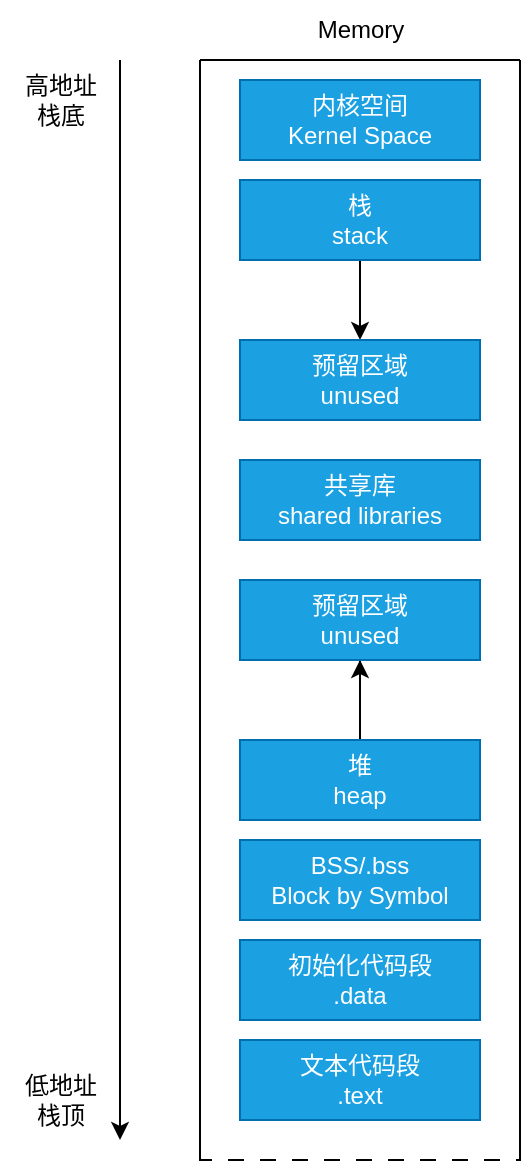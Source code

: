 <mxfile version="23.1.5" type="device">
  <diagram name="第 1 页" id="nckEuoAUcRYVXkowXVtD">
    <mxGraphModel dx="765" dy="512" grid="1" gridSize="10" guides="1" tooltips="1" connect="1" arrows="1" fold="1" page="1" pageScale="1" pageWidth="827" pageHeight="1169" math="0" shadow="0">
      <root>
        <mxCell id="0" />
        <mxCell id="1" parent="0" />
        <mxCell id="pj5WMEu9rYsijByfS2_o-1" value="" style="rounded=0;whiteSpace=wrap;html=1;dashed=1;dashPattern=8 8;" parent="1" vertex="1">
          <mxGeometry x="280" y="160" width="160" height="550" as="geometry" />
        </mxCell>
        <mxCell id="pj5WMEu9rYsijByfS2_o-2" value="" style="endArrow=none;html=1;rounded=0;exitX=0;exitY=1;exitDx=0;exitDy=0;" parent="1" source="pj5WMEu9rYsijByfS2_o-1" edge="1">
          <mxGeometry width="50" height="50" relative="1" as="geometry">
            <mxPoint x="230" y="210" as="sourcePoint" />
            <mxPoint x="280" y="160" as="targetPoint" />
          </mxGeometry>
        </mxCell>
        <mxCell id="pj5WMEu9rYsijByfS2_o-3" value="" style="endArrow=none;html=1;rounded=0;entryX=1;entryY=0;entryDx=0;entryDy=0;" parent="1" target="pj5WMEu9rYsijByfS2_o-1" edge="1">
          <mxGeometry width="50" height="50" relative="1" as="geometry">
            <mxPoint x="280" y="160" as="sourcePoint" />
            <mxPoint x="330" y="110" as="targetPoint" />
          </mxGeometry>
        </mxCell>
        <mxCell id="pj5WMEu9rYsijByfS2_o-4" value="" style="endArrow=none;html=1;rounded=0;entryX=1;entryY=1;entryDx=0;entryDy=0;" parent="1" target="pj5WMEu9rYsijByfS2_o-1" edge="1">
          <mxGeometry width="50" height="50" relative="1" as="geometry">
            <mxPoint x="440" y="160" as="sourcePoint" />
            <mxPoint x="450" y="110" as="targetPoint" />
          </mxGeometry>
        </mxCell>
        <mxCell id="pj5WMEu9rYsijByfS2_o-5" value="Memory" style="text;html=1;align=center;verticalAlign=middle;resizable=0;points=[];autosize=1;strokeColor=none;fillColor=none;" parent="1" vertex="1">
          <mxGeometry x="325" y="130" width="70" height="30" as="geometry" />
        </mxCell>
        <mxCell id="pj5WMEu9rYsijByfS2_o-6" value="" style="endArrow=classic;html=1;rounded=0;" parent="1" edge="1">
          <mxGeometry width="50" height="50" relative="1" as="geometry">
            <mxPoint x="240" y="160" as="sourcePoint" />
            <mxPoint x="240" y="700" as="targetPoint" />
          </mxGeometry>
        </mxCell>
        <mxCell id="pj5WMEu9rYsijByfS2_o-7" value="高地址&lt;br&gt;栈底" style="text;html=1;align=center;verticalAlign=middle;resizable=0;points=[];autosize=1;strokeColor=none;fillColor=none;" parent="1" vertex="1">
          <mxGeometry x="180" y="160" width="60" height="40" as="geometry" />
        </mxCell>
        <mxCell id="pj5WMEu9rYsijByfS2_o-8" value="低地址&lt;br&gt;栈顶" style="text;html=1;align=center;verticalAlign=middle;resizable=0;points=[];autosize=1;strokeColor=none;fillColor=none;" parent="1" vertex="1">
          <mxGeometry x="180" y="660" width="60" height="40" as="geometry" />
        </mxCell>
        <mxCell id="pj5WMEu9rYsijByfS2_o-9" value="内核空间&lt;br&gt;Kernel Space" style="rounded=0;whiteSpace=wrap;html=1;fillColor=#1ba1e2;fontColor=#ffffff;strokeColor=#006EAF;" parent="1" vertex="1">
          <mxGeometry x="300" y="170" width="120" height="40" as="geometry" />
        </mxCell>
        <mxCell id="pj5WMEu9rYsijByfS2_o-18" style="edgeStyle=orthogonalEdgeStyle;rounded=0;orthogonalLoop=1;jettySize=auto;html=1;entryX=0.5;entryY=0;entryDx=0;entryDy=0;" parent="1" source="pj5WMEu9rYsijByfS2_o-10" target="pj5WMEu9rYsijByfS2_o-11" edge="1">
          <mxGeometry relative="1" as="geometry" />
        </mxCell>
        <mxCell id="pj5WMEu9rYsijByfS2_o-10" value="栈&lt;br&gt;stack" style="rounded=0;whiteSpace=wrap;html=1;fillColor=#1ba1e2;fontColor=#ffffff;strokeColor=#006EAF;" parent="1" vertex="1">
          <mxGeometry x="300" y="220" width="120" height="40" as="geometry" />
        </mxCell>
        <mxCell id="pj5WMEu9rYsijByfS2_o-11" value="预留区域&lt;br&gt;unused" style="rounded=0;whiteSpace=wrap;html=1;fillColor=#1ba1e2;fontColor=#ffffff;strokeColor=#006EAF;" parent="1" vertex="1">
          <mxGeometry x="300" y="300" width="120" height="40" as="geometry" />
        </mxCell>
        <mxCell id="pj5WMEu9rYsijByfS2_o-12" value="共享库&lt;br&gt;shared libraries" style="rounded=0;whiteSpace=wrap;html=1;fillColor=#1ba1e2;fontColor=#ffffff;strokeColor=#006EAF;" parent="1" vertex="1">
          <mxGeometry x="300" y="360" width="120" height="40" as="geometry" />
        </mxCell>
        <mxCell id="pj5WMEu9rYsijByfS2_o-17" style="edgeStyle=orthogonalEdgeStyle;rounded=0;orthogonalLoop=1;jettySize=auto;html=1;" parent="1" source="pj5WMEu9rYsijByfS2_o-14" edge="1">
          <mxGeometry relative="1" as="geometry">
            <mxPoint x="360" y="460" as="targetPoint" />
            <Array as="points">
              <mxPoint x="360" y="510" />
              <mxPoint x="360" y="510" />
            </Array>
          </mxGeometry>
        </mxCell>
        <mxCell id="pj5WMEu9rYsijByfS2_o-14" value="预留区域&lt;br&gt;unused" style="rounded=0;whiteSpace=wrap;html=1;fillColor=#1ba1e2;fontColor=#ffffff;strokeColor=#006EAF;" parent="1" vertex="1">
          <mxGeometry x="300" y="420" width="120" height="40" as="geometry" />
        </mxCell>
        <mxCell id="pj5WMEu9rYsijByfS2_o-15" value="堆&lt;br&gt;heap" style="rounded=0;whiteSpace=wrap;html=1;fillColor=#1ba1e2;fontColor=#ffffff;strokeColor=#006EAF;" parent="1" vertex="1">
          <mxGeometry x="300" y="500" width="120" height="40" as="geometry" />
        </mxCell>
        <mxCell id="pj5WMEu9rYsijByfS2_o-19" value="BSS/.bss&lt;br&gt;Block by Symbol" style="rounded=0;whiteSpace=wrap;html=1;fillColor=#1ba1e2;fontColor=#ffffff;strokeColor=#006EAF;" parent="1" vertex="1">
          <mxGeometry x="300" y="550" width="120" height="40" as="geometry" />
        </mxCell>
        <mxCell id="pj5WMEu9rYsijByfS2_o-20" value="初始化代码段&lt;br&gt;.data" style="rounded=0;whiteSpace=wrap;html=1;fillColor=#1ba1e2;fontColor=#ffffff;strokeColor=#006EAF;" parent="1" vertex="1">
          <mxGeometry x="300" y="600" width="120" height="40" as="geometry" />
        </mxCell>
        <mxCell id="pj5WMEu9rYsijByfS2_o-21" value="文本代码段&lt;br&gt;.text" style="rounded=0;whiteSpace=wrap;html=1;fillColor=#1ba1e2;fontColor=#ffffff;strokeColor=#006EAF;" parent="1" vertex="1">
          <mxGeometry x="300" y="650" width="120" height="40" as="geometry" />
        </mxCell>
      </root>
    </mxGraphModel>
  </diagram>
</mxfile>
